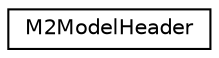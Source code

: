 digraph "Graphical Class Hierarchy"
{
  edge [fontname="Helvetica",fontsize="10",labelfontname="Helvetica",labelfontsize="10"];
  node [fontname="Helvetica",fontsize="10",shape=record];
  rankdir="LR";
  Node1 [label="M2ModelHeader",height=0.2,width=0.4,color="black", fillcolor="white", style="filled",URL="$struct_m2_model_header.html"];
}
